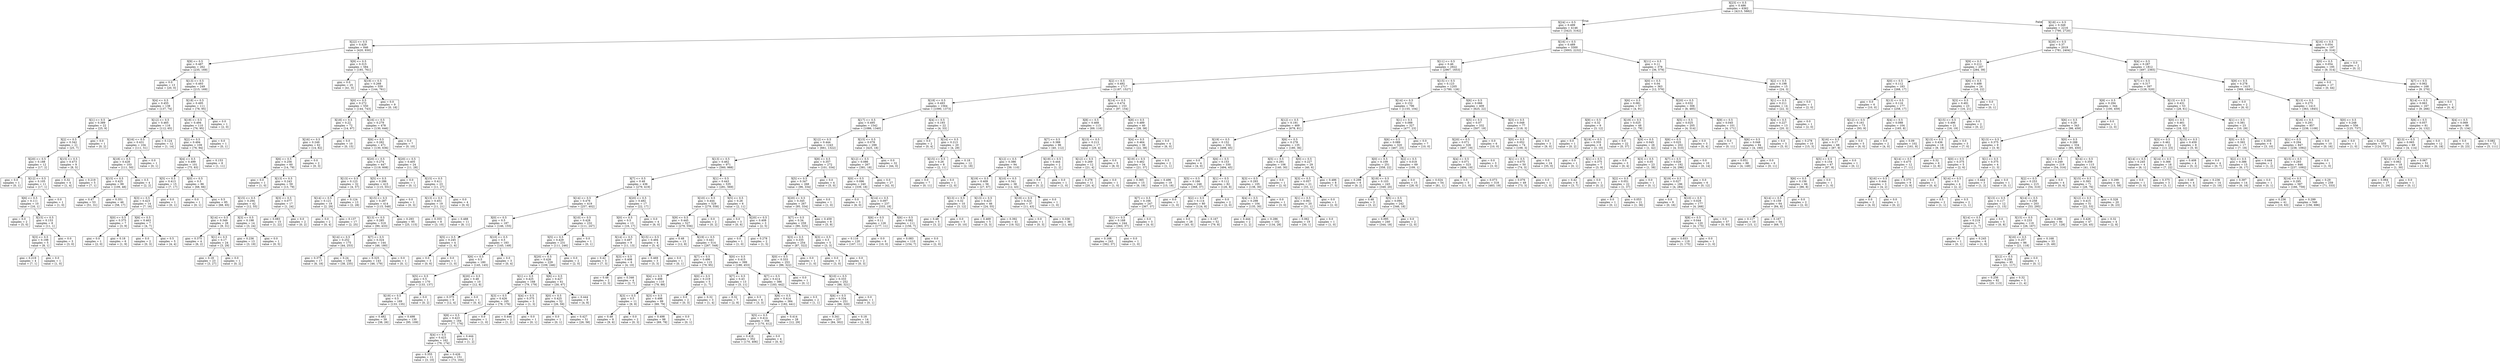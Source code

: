 digraph Tree {
node [shape=box] ;
0 [label="X[23] <= 0.5\ngini = 0.486\nsamples = 6362\nvalue = [4213, 5882]"] ;
1 [label="X[24] <= 0.5\ngini = 0.499\nsamples = 4146\nvalue = [3423, 3162]"] ;
0 -> 1 [labeldistance=2.5, labelangle=45, headlabel="True"] ;
2 [label="X[22] <= 0.5\ngini = 0.429\nsamples = 846\nvalue = [420, 930]"] ;
1 -> 2 ;
3 [label="X[9] <= 0.5\ngini = 0.487\nsamples = 262\nvalue = [235, 169]"] ;
2 -> 3 ;
4 [label="gini = 0.0\nsamples = 13\nvalue = [20, 0]"] ;
3 -> 4 ;
5 [label="X[13] <= 0.5\ngini = 0.493\nsamples = 249\nvalue = [215, 169]"] ;
3 -> 5 ;
6 [label="X[4] <= 0.5\ngini = 0.455\nsamples = 138\nvalue = [137, 74]"] ;
5 -> 6 ;
7 [label="X[1] <= 0.5\ngini = 0.389\nsamples = 22\nvalue = [25, 9]"] ;
6 -> 7 ;
8 [label="X[2] <= 0.5\ngini = 0.342\nsamples = 21\nvalue = [25, 7]"] ;
7 -> 8 ;
9 [label="X[20] <= 0.5\ngini = 0.188\nsamples = 12\nvalue = [17, 2]"] ;
8 -> 9 ;
10 [label="gini = 0.0\nsamples = 1\nvalue = [0, 1]"] ;
9 -> 10 ;
11 [label="X[12] <= 0.5\ngini = 0.105\nsamples = 11\nvalue = [17, 1]"] ;
9 -> 11 ;
12 [label="X[6] <= 0.5\ngini = 0.111\nsamples = 10\nvalue = [16, 1]"] ;
11 -> 12 ;
13 [label="gini = 0.0\nsamples = 2\nvalue = [5, 0]"] ;
12 -> 13 ;
14 [label="X[15] <= 0.5\ngini = 0.153\nsamples = 8\nvalue = [11, 1]"] ;
12 -> 14 ;
15 [label="X[3] <= 0.5\ngini = 0.198\nsamples = 5\nvalue = [8, 1]"] ;
14 -> 15 ;
16 [label="gini = 0.219\nsamples = 4\nvalue = [7, 1]"] ;
15 -> 16 ;
17 [label="gini = 0.0\nsamples = 1\nvalue = [1, 0]"] ;
15 -> 17 ;
18 [label="gini = 0.0\nsamples = 3\nvalue = [3, 0]"] ;
14 -> 18 ;
19 [label="gini = 0.0\nsamples = 1\nvalue = [1, 0]"] ;
11 -> 19 ;
20 [label="X[15] <= 0.5\ngini = 0.473\nsamples = 9\nvalue = [8, 5]"] ;
8 -> 20 ;
21 [label="gini = 0.32\nsamples = 4\nvalue = [1, 4]"] ;
20 -> 21 ;
22 [label="gini = 0.219\nsamples = 5\nvalue = [7, 1]"] ;
20 -> 22 ;
23 [label="gini = 0.0\nsamples = 1\nvalue = [0, 2]"] ;
7 -> 23 ;
24 [label="X[12] <= 0.5\ngini = 0.465\nsamples = 116\nvalue = [112, 65]"] ;
6 -> 24 ;
25 [label="X[16] <= 0.5\ngini = 0.431\nsamples = 104\nvalue = [111, 51]"] ;
24 -> 25 ;
26 [label="X[18] <= 0.5\ngini = 0.428\nsamples = 103\nvalue = [111, 50]"] ;
25 -> 26 ;
27 [label="X[15] <= 0.5\ngini = 0.425\nsamples = 99\nvalue = [109, 48]"] ;
26 -> 27 ;
28 [label="gini = 0.47\nsamples = 53\nvalue = [51, 31]"] ;
27 -> 28 ;
29 [label="gini = 0.351\nsamples = 46\nvalue = [58, 17]"] ;
27 -> 29 ;
30 [label="gini = 0.5\nsamples = 4\nvalue = [2, 2]"] ;
26 -> 30 ;
31 [label="gini = 0.0\nsamples = 1\nvalue = [0, 1]"] ;
25 -> 31 ;
32 [label="gini = 0.124\nsamples = 12\nvalue = [1, 14]"] ;
24 -> 32 ;
33 [label="X[18] <= 0.5\ngini = 0.495\nsamples = 111\nvalue = [78, 95]"] ;
5 -> 33 ;
34 [label="X[19] <= 0.5\ngini = 0.494\nsamples = 110\nvalue = [76, 95]"] ;
33 -> 34 ;
35 [label="X[2] <= 0.5\ngini = 0.494\nsamples = 109\nvalue = [76, 94]"] ;
34 -> 35 ;
36 [label="X[4] <= 0.5\ngini = 0.499\nsamples = 101\nvalue = [75, 83]"] ;
35 -> 36 ;
37 [label="X[5] <= 0.5\ngini = 0.413\nsamples = 15\nvalue = [7, 17]"] ;
36 -> 37 ;
38 [label="X[3] <= 0.5\ngini = 0.423\nsamples = 14\nvalue = [7, 16]"] ;
37 -> 38 ;
39 [label="X[0] <= 0.5\ngini = 0.375\nsamples = 7\nvalue = [3, 9]"] ;
38 -> 39 ;
40 [label="gini = 0.0\nsamples = 1\nvalue = [2, 0]"] ;
39 -> 40 ;
41 [label="gini = 0.18\nsamples = 6\nvalue = [1, 9]"] ;
39 -> 41 ;
42 [label="X[6] <= 0.5\ngini = 0.463\nsamples = 7\nvalue = [4, 7]"] ;
38 -> 42 ;
43 [label="gini = 0.0\nsamples = 2\nvalue = [0, 3]"] ;
42 -> 43 ;
44 [label="gini = 0.5\nsamples = 5\nvalue = [4, 4]"] ;
42 -> 44 ;
45 [label="gini = 0.0\nsamples = 1\nvalue = [0, 1]"] ;
37 -> 45 ;
46 [label="X[0] <= 0.5\ngini = 0.5\nsamples = 86\nvalue = [68, 66]"] ;
36 -> 46 ;
47 [label="gini = 0.0\nsamples = 1\nvalue = [0, 1]"] ;
46 -> 47 ;
48 [label="gini = 0.5\nsamples = 85\nvalue = [68, 65]"] ;
46 -> 48 ;
49 [label="gini = 0.153\nsamples = 8\nvalue = [1, 11]"] ;
35 -> 49 ;
50 [label="gini = 0.0\nsamples = 1\nvalue = [0, 1]"] ;
34 -> 50 ;
51 [label="gini = 0.0\nsamples = 1\nvalue = [2, 0]"] ;
33 -> 51 ;
52 [label="X[9] <= 0.5\ngini = 0.315\nsamples = 584\nvalue = [185, 761]"] ;
2 -> 52 ;
53 [label="gini = 0.0\nsamples = 25\nvalue = [41, 0]"] ;
52 -> 53 ;
54 [label="X[19] <= 0.5\ngini = 0.268\nsamples = 559\nvalue = [144, 761]"] ;
52 -> 54 ;
55 [label="X[0] <= 0.5\ngini = 0.272\nsamples = 550\nvalue = [144, 743]"] ;
54 -> 55 ;
56 [label="X[18] <= 0.5\ngini = 0.22\nsamples = 72\nvalue = [14, 97]"] ;
55 -> 56 ;
57 [label="X[16] <= 0.5\ngini = 0.249\nsamples = 62\nvalue = [14, 82]"] ;
56 -> 57 ;
58 [label="X[6] <= 0.5\ngini = 0.256\nsamples = 60\nvalue = [14, 79]"] ;
57 -> 58 ;
59 [label="gini = 0.0\nsamples = 1\nvalue = [1, 0]"] ;
58 -> 59 ;
60 [label="X[13] <= 0.5\ngini = 0.243\nsamples = 59\nvalue = [13, 79]"] ;
58 -> 60 ;
61 [label="X[15] <= 0.5\ngini = 0.294\nsamples = 42\nvalue = [12, 55]"] ;
60 -> 61 ;
62 [label="X[14] <= 0.5\ngini = 0.349\nsamples = 28\nvalue = [9, 31]"] ;
61 -> 62 ;
63 [label="gini = 0.375\nsamples = 4\nvalue = [6, 2]"] ;
62 -> 63 ;
64 [label="X[1] <= 0.5\ngini = 0.17\nsamples = 24\nvalue = [3, 29]"] ;
62 -> 64 ;
65 [label="gini = 0.18\nsamples = 23\nvalue = [3, 27]"] ;
64 -> 65 ;
66 [label="gini = 0.0\nsamples = 1\nvalue = [0, 2]"] ;
64 -> 66 ;
67 [label="X[3] <= 0.5\ngini = 0.198\nsamples = 14\nvalue = [3, 24]"] ;
61 -> 67 ;
68 [label="gini = 0.236\nsamples = 13\nvalue = [3, 19]"] ;
67 -> 68 ;
69 [label="gini = 0.0\nsamples = 1\nvalue = [0, 5]"] ;
67 -> 69 ;
70 [label="X[3] <= 0.5\ngini = 0.077\nsamples = 17\nvalue = [1, 24]"] ;
60 -> 70 ;
71 [label="gini = 0.083\nsamples = 15\nvalue = [1, 22]"] ;
70 -> 71 ;
72 [label="gini = 0.0\nsamples = 2\nvalue = [0, 2]"] ;
70 -> 72 ;
73 [label="gini = 0.0\nsamples = 2\nvalue = [0, 3]"] ;
57 -> 73 ;
74 [label="gini = 0.0\nsamples = 10\nvalue = [0, 15]"] ;
56 -> 74 ;
75 [label="X[16] <= 0.5\ngini = 0.279\nsamples = 478\nvalue = [130, 646]"] ;
55 -> 75 ;
76 [label="X[6] <= 0.5\ngini = 0.282\nsamples = 471\nvalue = [130, 636]"] ;
75 -> 76 ;
77 [label="X[20] <= 0.5\ngini = 0.274\nsamples = 447\nvalue = [119, 608]"] ;
76 -> 77 ;
78 [label="X[13] <= 0.5\ngini = 0.123\nsamples = 32\nvalue = [4, 57]"] ;
77 -> 78 ;
79 [label="X[14] <= 0.5\ngini = 0.121\nsamples = 19\nvalue = [2, 29]"] ;
78 -> 79 ;
80 [label="gini = 0.0\nsamples = 2\nvalue = [0, 4]"] ;
79 -> 80 ;
81 [label="gini = 0.137\nsamples = 17\nvalue = [2, 25]"] ;
79 -> 81 ;
82 [label="gini = 0.124\nsamples = 13\nvalue = [2, 28]"] ;
78 -> 82 ;
83 [label="X[5] <= 0.5\ngini = 0.286\nsamples = 415\nvalue = [115, 551]"] ;
77 -> 83 ;
84 [label="X[15] <= 0.5\ngini = 0.287\nsamples = 414\nvalue = [115, 548]"] ;
83 -> 84 ;
85 [label="X[13] <= 0.5\ngini = 0.285\nsamples = 319\nvalue = [90, 433]"] ;
84 -> 85 ;
86 [label="X[14] <= 0.5\ngini = 0.252\nsamples = 175\nvalue = [44, 253]"] ;
85 -> 86 ;
87 [label="gini = 0.375\nsamples = 17\nvalue = [6, 18]"] ;
86 -> 87 ;
88 [label="gini = 0.24\nsamples = 158\nvalue = [38, 235]"] ;
86 -> 88 ;
89 [label="X[7] <= 0.5\ngini = 0.324\nsamples = 144\nvalue = [46, 180]"] ;
85 -> 89 ;
90 [label="gini = 0.325\nsamples = 143\nvalue = [46, 179]"] ;
89 -> 90 ;
91 [label="gini = 0.0\nsamples = 1\nvalue = [0, 1]"] ;
89 -> 91 ;
92 [label="gini = 0.293\nsamples = 95\nvalue = [25, 115]"] ;
84 -> 92 ;
93 [label="gini = 0.0\nsamples = 1\nvalue = [0, 3]"] ;
83 -> 93 ;
94 [label="X[20] <= 0.5\ngini = 0.405\nsamples = 24\nvalue = [11, 28]"] ;
76 -> 94 ;
95 [label="gini = 0.0\nsamples = 1\nvalue = [0, 1]"] ;
94 -> 95 ;
96 [label="X[15] <= 0.5\ngini = 0.411\nsamples = 23\nvalue = [11, 27]"] ;
94 -> 96 ;
97 [label="X[13] <= 0.5\ngini = 0.451\nsamples = 19\nvalue = [11, 21]"] ;
96 -> 97 ;
98 [label="gini = 0.355\nsamples = 8\nvalue = [3, 10]"] ;
97 -> 98 ;
99 [label="gini = 0.488\nsamples = 11\nvalue = [8, 11]"] ;
97 -> 99 ;
100 [label="gini = 0.0\nsamples = 4\nvalue = [0, 6]"] ;
96 -> 100 ;
101 [label="gini = 0.0\nsamples = 7\nvalue = [0, 10]"] ;
75 -> 101 ;
102 [label="gini = 0.0\nsamples = 9\nvalue = [0, 18]"] ;
54 -> 102 ;
103 [label="X[16] <= 0.5\ngini = 0.489\nsamples = 3300\nvalue = [3003, 2232]"] ;
1 -> 103 ;
104 [label="X[11] <= 0.5\ngini = 0.46\nsamples = 2922\nvalue = [2967, 1653]"] ;
103 -> 104 ;
105 [label="X[2] <= 0.5\ngini = 0.492\nsamples = 1717\nvalue = [1187, 1527]"] ;
104 -> 105 ;
106 [label="X[18] <= 0.5\ngini = 0.493\nsamples = 1564\nvalue = [1090, 1373]"] ;
105 -> 106 ;
107 [label="X[17] <= 0.5\ngini = 0.495\nsamples = 1542\nvalue = [1086, 1340]"] ;
106 -> 107 ;
108 [label="X[12] <= 0.5\ngini = 0.444\nsamples = 1243\nvalue = [661, 1322]"] ;
107 -> 108 ;
109 [label="X[13] <= 0.5\ngini = 0.462\nsamples = 971\nvalue = [560, 988]"] ;
108 -> 109 ;
110 [label="X[7] <= 0.5\ngini = 0.48\nsamples = 436\nvalue = [279, 419]"] ;
109 -> 110 ;
111 [label="X[14] <= 0.5\ngini = 0.476\nsamples = 419\nvalue = [257, 402]"] ;
110 -> 111 ;
112 [label="X[0] <= 0.5\ngini = 0.5\nsamples = 187\nvalue = [146, 155]"] ;
111 -> 112 ;
113 [label="X[5] <= 0.5\ngini = 0.245\nsamples = 4\nvalue = [1, 6]"] ;
112 -> 113 ;
114 [label="gini = 0.0\nsamples = 3\nvalue = [0, 6]"] ;
113 -> 114 ;
115 [label="gini = 0.0\nsamples = 1\nvalue = [1, 0]"] ;
113 -> 115 ;
116 [label="X[10] <= 0.5\ngini = 0.5\nsamples = 183\nvalue = [145, 149]"] ;
112 -> 116 ;
117 [label="X[6] <= 0.5\ngini = 0.5\nsamples = 180\nvalue = [145, 145]"] ;
116 -> 117 ;
118 [label="X[5] <= 0.5\ngini = 0.5\nsamples = 170\nvalue = [133, 137]"] ;
117 -> 118 ;
119 [label="X[19] <= 0.5\ngini = 0.5\nsamples = 169\nvalue = [133, 135]"] ;
118 -> 119 ;
120 [label="gini = 0.482\nsamples = 39\nvalue = [38, 26]"] ;
119 -> 120 ;
121 [label="gini = 0.498\nsamples = 130\nvalue = [95, 109]"] ;
119 -> 121 ;
122 [label="gini = 0.0\nsamples = 1\nvalue = [0, 2]"] ;
118 -> 122 ;
123 [label="X[20] <= 0.5\ngini = 0.48\nsamples = 10\nvalue = [12, 8]"] ;
117 -> 123 ;
124 [label="gini = 0.375\nsamples = 9\nvalue = [12, 4]"] ;
123 -> 124 ;
125 [label="gini = 0.0\nsamples = 1\nvalue = [0, 4]"] ;
123 -> 125 ;
126 [label="gini = 0.0\nsamples = 3\nvalue = [0, 4]"] ;
116 -> 126 ;
127 [label="X[10] <= 0.5\ngini = 0.428\nsamples = 232\nvalue = [111, 247]"] ;
111 -> 127 ;
128 [label="X[5] <= 0.5\ngini = 0.429\nsamples = 231\nvalue = [111, 246]"] ;
127 -> 128 ;
129 [label="X[20] <= 0.5\ngini = 0.426\nsamples = 229\nvalue = [109, 246]"] ;
128 -> 129 ;
130 [label="X[1] <= 0.5\ngini = 0.425\nsamples = 168\nvalue = [79, 179]"] ;
129 -> 130 ;
131 [label="X[3] <= 0.5\ngini = 0.426\nsamples = 165\nvalue = [78, 176]"] ;
130 -> 131 ;
132 [label="X[8] <= 0.5\ngini = 0.423\nsamples = 164\nvalue = [77, 176]"] ;
131 -> 132 ;
133 [label="X[4] <= 0.5\ngini = 0.423\nsamples = 162\nvalue = [76, 174]"] ;
132 -> 133 ;
134 [label="gini = 0.355\nsamples = 11\nvalue = [3, 10]"] ;
133 -> 134 ;
135 [label="gini = 0.426\nsamples = 151\nvalue = [73, 164]"] ;
133 -> 135 ;
136 [label="gini = 0.444\nsamples = 2\nvalue = [1, 2]"] ;
132 -> 136 ;
137 [label="gini = 0.0\nsamples = 1\nvalue = [1, 0]"] ;
131 -> 137 ;
138 [label="X[4] <= 0.5\ngini = 0.375\nsamples = 3\nvalue = [1, 3]"] ;
130 -> 138 ;
139 [label="gini = 0.444\nsamples = 2\nvalue = [1, 2]"] ;
138 -> 139 ;
140 [label="gini = 0.0\nsamples = 1\nvalue = [0, 1]"] ;
138 -> 140 ;
141 [label="X[6] <= 0.5\ngini = 0.427\nsamples = 61\nvalue = [30, 67]"] ;
129 -> 141 ;
142 [label="X[0] <= 0.5\ngini = 0.425\nsamples = 52\nvalue = [26, 59]"] ;
141 -> 142 ;
143 [label="gini = 0.0\nsamples = 1\nvalue = [0, 1]"] ;
142 -> 143 ;
144 [label="gini = 0.427\nsamples = 51\nvalue = [26, 58]"] ;
142 -> 144 ;
145 [label="gini = 0.444\nsamples = 9\nvalue = [4, 8]"] ;
141 -> 145 ;
146 [label="gini = 0.0\nsamples = 2\nvalue = [2, 0]"] ;
128 -> 146 ;
147 [label="gini = 0.0\nsamples = 1\nvalue = [0, 1]"] ;
127 -> 147 ;
148 [label="X[20] <= 0.5\ngini = 0.492\nsamples = 17\nvalue = [22, 17]"] ;
110 -> 148 ;
149 [label="X[0] <= 0.5\ngini = 0.5\nsamples = 13\nvalue = [16, 17]"] ;
148 -> 149 ;
150 [label="X[14] <= 0.5\ngini = 0.497\nsamples = 9\nvalue = [11, 13]"] ;
149 -> 150 ;
151 [label="gini = 0.42\nsamples = 3\nvalue = [7, 3]"] ;
150 -> 151 ;
152 [label="X[3] <= 0.5\ngini = 0.408\nsamples = 6\nvalue = [4, 10]"] ;
150 -> 152 ;
153 [label="gini = 0.48\nsamples = 2\nvalue = [2, 3]"] ;
152 -> 153 ;
154 [label="gini = 0.346\nsamples = 4\nvalue = [2, 7]"] ;
152 -> 154 ;
155 [label="X[15] <= 0.5\ngini = 0.494\nsamples = 4\nvalue = [5, 4]"] ;
149 -> 155 ;
156 [label="gini = 0.469\nsamples = 3\nvalue = [5, 3]"] ;
155 -> 156 ;
157 [label="gini = 0.0\nsamples = 1\nvalue = [0, 1]"] ;
155 -> 157 ;
158 [label="gini = 0.0\nsamples = 4\nvalue = [6, 0]"] ;
148 -> 158 ;
159 [label="X[1] <= 0.5\ngini = 0.443\nsamples = 535\nvalue = [281, 569]"] ;
109 -> 159 ;
160 [label="X[10] <= 0.5\ngini = 0.444\nsamples = 529\nvalue = [279, 558]"] ;
159 -> 160 ;
161 [label="X[9] <= 0.5\ngini = 0.445\nsamples = 527\nvalue = [279, 556]"] ;
160 -> 161 ;
162 [label="gini = 0.48\nsamples = 13\nvalue = [12, 8]"] ;
161 -> 162 ;
163 [label="X[19] <= 0.5\ngini = 0.441\nsamples = 514\nvalue = [267, 548]"] ;
161 -> 163 ;
164 [label="X[7] <= 0.5\ngini = 0.496\nsamples = 115\nvalue = [79, 95]"] ;
163 -> 164 ;
165 [label="X[4] <= 0.5\ngini = 0.498\nsamples = 110\nvalue = [78, 88]"] ;
164 -> 165 ;
166 [label="X[3] <= 0.5\ngini = 0.5\nsamples = 11\nvalue = [9, 9]"] ;
165 -> 166 ;
167 [label="gini = 0.48\nsamples = 9\nvalue = [9, 6]"] ;
166 -> 167 ;
168 [label="gini = 0.0\nsamples = 2\nvalue = [0, 3]"] ;
166 -> 168 ;
169 [label="X[3] <= 0.5\ngini = 0.498\nsamples = 99\nvalue = [69, 79]"] ;
165 -> 169 ;
170 [label="gini = 0.498\nsamples = 98\nvalue = [69, 78]"] ;
169 -> 170 ;
171 [label="gini = 0.0\nsamples = 1\nvalue = [0, 1]"] ;
169 -> 171 ;
172 [label="X[0] <= 0.5\ngini = 0.219\nsamples = 5\nvalue = [1, 7]"] ;
164 -> 172 ;
173 [label="gini = 0.0\nsamples = 2\nvalue = [0, 3]"] ;
172 -> 173 ;
174 [label="gini = 0.32\nsamples = 3\nvalue = [1, 4]"] ;
172 -> 174 ;
175 [label="X[0] <= 0.5\ngini = 0.415\nsamples = 399\nvalue = [188, 453]"] ;
163 -> 175 ;
176 [label="X[7] <= 0.5\ngini = 0.43\nsamples = 13\nvalue = [5, 11]"] ;
175 -> 176 ;
177 [label="gini = 0.32\nsamples = 7\nvalue = [2, 8]"] ;
176 -> 177 ;
178 [label="gini = 0.5\nsamples = 6\nvalue = [3, 3]"] ;
176 -> 178 ;
179 [label="X[7] <= 0.5\ngini = 0.414\nsamples = 386\nvalue = [183, 442]"] ;
175 -> 179 ;
180 [label="X[6] <= 0.5\ngini = 0.414\nsamples = 384\nvalue = [182, 441]"] ;
179 -> 180 ;
181 [label="X[5] <= 0.5\ngini = 0.414\nsamples = 356\nvalue = [170, 412]"] ;
180 -> 181 ;
182 [label="gini = 0.416\nsamples = 352\nvalue = [170, 406]"] ;
181 -> 182 ;
183 [label="gini = 0.0\nsamples = 4\nvalue = [0, 6]"] ;
181 -> 183 ;
184 [label="gini = 0.414\nsamples = 28\nvalue = [12, 29]"] ;
180 -> 184 ;
185 [label="gini = 0.5\nsamples = 2\nvalue = [1, 1]"] ;
179 -> 185 ;
186 [label="gini = 0.0\nsamples = 2\nvalue = [0, 2]"] ;
160 -> 186 ;
187 [label="X[5] <= 0.5\ngini = 0.26\nsamples = 6\nvalue = [2, 11]"] ;
159 -> 187 ;
188 [label="gini = 0.0\nsamples = 3\nvalue = [0, 6]"] ;
187 -> 188 ;
189 [label="X[20] <= 0.5\ngini = 0.408\nsamples = 3\nvalue = [2, 5]"] ;
187 -> 189 ;
190 [label="gini = 0.0\nsamples = 1\nvalue = [1, 0]"] ;
189 -> 190 ;
191 [label="gini = 0.278\nsamples = 2\nvalue = [1, 5]"] ;
189 -> 191 ;
192 [label="X[8] <= 0.5\ngini = 0.357\nsamples = 272\nvalue = [101, 334]"] ;
108 -> 192 ;
193 [label="X[5] <= 0.5\ngini = 0.347\nsamples = 268\nvalue = [96, 334]"] ;
192 -> 193 ;
194 [label="X[20] <= 0.5\ngini = 0.345\nsamples = 267\nvalue = [95, 334]"] ;
193 -> 194 ;
195 [label="X[7] <= 0.5\ngini = 0.34\nsamples = 259\nvalue = [90, 325]"] ;
194 -> 195 ;
196 [label="X[3] <= 0.5\ngini = 0.335\nsamples = 254\nvalue = [87, 322]"] ;
195 -> 196 ;
197 [label="X[0] <= 0.5\ngini = 0.333\nsamples = 253\nvalue = [86, 322]"] ;
196 -> 197 ;
198 [label="gini = 0.0\nsamples = 1\nvalue = [0, 1]"] ;
197 -> 198 ;
199 [label="X[10] <= 0.5\ngini = 0.333\nsamples = 252\nvalue = [86, 321]"] ;
197 -> 199 ;
200 [label="X[6] <= 0.5\ngini = 0.334\nsamples = 251\nvalue = [86, 320]"] ;
199 -> 200 ;
201 [label="gini = 0.341\nsamples = 237\nvalue = [84, 302]"] ;
200 -> 201 ;
202 [label="gini = 0.18\nsamples = 14\nvalue = [2, 18]"] ;
200 -> 202 ;
203 [label="gini = 0.0\nsamples = 1\nvalue = [0, 1]"] ;
199 -> 203 ;
204 [label="gini = 0.0\nsamples = 1\nvalue = [1, 0]"] ;
196 -> 204 ;
205 [label="X[3] <= 0.5\ngini = 0.5\nsamples = 5\nvalue = [3, 3]"] ;
195 -> 205 ;
206 [label="gini = 0.0\nsamples = 3\nvalue = [3, 0]"] ;
205 -> 206 ;
207 [label="gini = 0.0\nsamples = 2\nvalue = [0, 3]"] ;
205 -> 207 ;
208 [label="gini = 0.459\nsamples = 8\nvalue = [5, 9]"] ;
194 -> 208 ;
209 [label="gini = 0.0\nsamples = 1\nvalue = [1, 0]"] ;
193 -> 209 ;
210 [label="gini = 0.0\nsamples = 4\nvalue = [5, 0]"] ;
192 -> 210 ;
211 [label="X[15] <= 0.5\ngini = 0.078\nsamples = 299\nvalue = [425, 18]"] ;
107 -> 211 ;
212 [label="X[12] <= 0.5\ngini = 0.086\nsamples = 267\nvalue = [381, 18]"] ;
211 -> 212 ;
213 [label="X[0] <= 0.5\ngini = 0.096\nsamples = 240\nvalue = [339, 18]"] ;
212 -> 213 ;
214 [label="gini = 0.0\nsamples = 3\nvalue = [6, 0]"] ;
213 -> 214 ;
215 [label="X[14] <= 0.5\ngini = 0.097\nsamples = 237\nvalue = [333, 18]"] ;
213 -> 215 ;
216 [label="X[6] <= 0.5\ngini = 0.11\nsamples = 126\nvalue = [177, 11]"] ;
215 -> 216 ;
217 [label="gini = 0.116\nsamples = 120\nvalue = [167, 11]"] ;
216 -> 217 ;
218 [label="gini = 0.0\nsamples = 6\nvalue = [10, 0]"] ;
216 -> 218 ;
219 [label="X[6] <= 0.5\ngini = 0.082\nsamples = 111\nvalue = [156, 7]"] ;
215 -> 219 ;
220 [label="gini = 0.083\nsamples = 110\nvalue = [154, 7]"] ;
219 -> 220 ;
221 [label="gini = 0.0\nsamples = 1\nvalue = [2, 0]"] ;
219 -> 221 ;
222 [label="gini = 0.0\nsamples = 27\nvalue = [42, 0]"] ;
212 -> 222 ;
223 [label="gini = 0.0\nsamples = 32\nvalue = [44, 0]"] ;
211 -> 223 ;
224 [label="X[4] <= 0.5\ngini = 0.193\nsamples = 22\nvalue = [4, 33]"] ;
106 -> 224 ;
225 [label="gini = 0.0\nsamples = 2\nvalue = [0, 4]"] ;
224 -> 225 ;
226 [label="X[14] <= 0.5\ngini = 0.213\nsamples = 20\nvalue = [4, 29]"] ;
224 -> 226 ;
227 [label="X[15] <= 0.5\ngini = 0.26\nsamples = 8\nvalue = [2, 11]"] ;
226 -> 227 ;
228 [label="gini = 0.0\nsamples = 7\nvalue = [0, 11]"] ;
227 -> 228 ;
229 [label="gini = 0.0\nsamples = 1\nvalue = [2, 0]"] ;
227 -> 229 ;
230 [label="gini = 0.18\nsamples = 12\nvalue = [2, 18]"] ;
226 -> 230 ;
231 [label="X[14] <= 0.5\ngini = 0.474\nsamples = 153\nvalue = [97, 154]"] ;
105 -> 231 ;
232 [label="X[8] <= 0.5\ngini = 0.468\nsamples = 113\nvalue = [69, 116]"] ;
231 -> 232 ;
233 [label="X[7] <= 0.5\ngini = 0.388\nsamples = 96\nvalue = [40, 112]"] ;
232 -> 233 ;
234 [label="X[12] <= 0.5\ngini = 0.386\nsamples = 94\nvalue = [39, 110]"] ;
233 -> 234 ;
235 [label="X[19] <= 0.5\ngini = 0.409\nsamples = 56\nvalue = [27, 67]"] ;
234 -> 235 ;
236 [label="X[13] <= 0.5\ngini = 0.32\nsamples = 10\nvalue = [3, 12]"] ;
235 -> 236 ;
237 [label="gini = 0.48\nsamples = 5\nvalue = [3, 2]"] ;
236 -> 237 ;
238 [label="gini = 0.0\nsamples = 5\nvalue = [0, 10]"] ;
236 -> 238 ;
239 [label="X[13] <= 0.5\ngini = 0.423\nsamples = 46\nvalue = [24, 55]"] ;
235 -> 239 ;
240 [label="gini = 0.469\nsamples = 5\nvalue = [5, 3]"] ;
239 -> 240 ;
241 [label="gini = 0.392\nsamples = 41\nvalue = [19, 52]"] ;
239 -> 241 ;
242 [label="X[10] <= 0.5\ngini = 0.341\nsamples = 38\nvalue = [12, 43]"] ;
234 -> 242 ;
243 [label="X[19] <= 0.5\ngini = 0.324\nsamples = 37\nvalue = [11, 43]"] ;
242 -> 243 ;
244 [label="gini = 0.0\nsamples = 1\nvalue = [0, 3]"] ;
243 -> 244 ;
245 [label="gini = 0.338\nsamples = 36\nvalue = [11, 40]"] ;
243 -> 245 ;
246 [label="gini = 0.0\nsamples = 1\nvalue = [1, 0]"] ;
242 -> 246 ;
247 [label="X[19] <= 0.5\ngini = 0.444\nsamples = 2\nvalue = [1, 2]"] ;
233 -> 247 ;
248 [label="gini = 0.0\nsamples = 1\nvalue = [0, 2]"] ;
247 -> 248 ;
249 [label="gini = 0.0\nsamples = 1\nvalue = [1, 0]"] ;
247 -> 249 ;
250 [label="X[15] <= 0.5\ngini = 0.213\nsamples = 17\nvalue = [29, 4]"] ;
232 -> 250 ;
251 [label="X[12] <= 0.5\ngini = 0.269\nsamples = 12\nvalue = [21, 4]"] ;
250 -> 251 ;
252 [label="gini = 0.278\nsamples = 11\nvalue = [20, 4]"] ;
251 -> 252 ;
253 [label="gini = 0.0\nsamples = 1\nvalue = [1, 0]"] ;
251 -> 253 ;
254 [label="gini = 0.0\nsamples = 5\nvalue = [8, 0]"] ;
250 -> 254 ;
255 [label="X[8] <= 0.5\ngini = 0.489\nsamples = 40\nvalue = [28, 38]"] ;
231 -> 255 ;
256 [label="X[4] <= 0.5\ngini = 0.464\nsamples = 36\nvalue = [22, 38]"] ;
255 -> 256 ;
257 [label="X[19] <= 0.5\ngini = 0.462\nsamples = 34\nvalue = [21, 37]"] ;
256 -> 257 ;
258 [label="gini = 0.365\nsamples = 15\nvalue = [6, 19]"] ;
257 -> 258 ;
259 [label="gini = 0.496\nsamples = 19\nvalue = [15, 18]"] ;
257 -> 259 ;
260 [label="gini = 0.5\nsamples = 2\nvalue = [1, 1]"] ;
256 -> 260 ;
261 [label="gini = 0.0\nsamples = 4\nvalue = [6, 0]"] ;
255 -> 261 ;
262 [label="X[15] <= 0.5\ngini = 0.123\nsamples = 1205\nvalue = [1780, 126]"] ;
104 -> 262 ;
263 [label="X[14] <= 0.5\ngini = 0.152\nsamples = 796\nvalue = [1155, 104]"] ;
262 -> 263 ;
264 [label="X[12] <= 0.5\ngini = 0.191\nsamples = 469\nvalue = [678, 81]"] ;
263 -> 264 ;
265 [label="X[19] <= 0.5\ngini = 0.152\nsamples = 334\nvalue = [498, 45]"] ;
264 -> 265 ;
266 [label="gini = 0.0\nsamples = 4\nvalue = [4, 0]"] ;
265 -> 266 ;
267 [label="X[6] <= 0.5\ngini = 0.153\nsamples = 330\nvalue = [494, 45]"] ;
265 -> 267 ;
268 [label="X[5] <= 0.5\ngini = 0.166\nsamples = 248\nvalue = [368, 37]"] ;
267 -> 268 ;
269 [label="X[7] <= 0.5\ngini = 0.166\nsamples = 247\nvalue = [367, 37]"] ;
268 -> 269 ;
270 [label="X[1] <= 0.5\ngini = 0.168\nsamples = 244\nvalue = [363, 37]"] ;
269 -> 270 ;
271 [label="gini = 0.168\nsamples = 243\nvalue = [362, 37]"] ;
270 -> 271 ;
272 [label="gini = 0.0\nsamples = 1\nvalue = [1, 0]"] ;
270 -> 272 ;
273 [label="gini = 0.0\nsamples = 3\nvalue = [4, 0]"] ;
269 -> 273 ;
274 [label="gini = 0.0\nsamples = 1\nvalue = [1, 0]"] ;
268 -> 274 ;
275 [label="X[1] <= 0.5\ngini = 0.112\nsamples = 82\nvalue = [126, 8]"] ;
267 -> 275 ;
276 [label="X[2] <= 0.5\ngini = 0.114\nsamples = 80\nvalue = [124, 8]"] ;
275 -> 276 ;
277 [label="gini = 0.0\nsamples = 28\nvalue = [45, 0]"] ;
276 -> 277 ;
278 [label="gini = 0.167\nsamples = 52\nvalue = [79, 8]"] ;
276 -> 278 ;
279 [label="gini = 0.0\nsamples = 2\nvalue = [2, 0]"] ;
275 -> 279 ;
280 [label="X[6] <= 0.5\ngini = 0.278\nsamples = 135\nvalue = [180, 36]"] ;
264 -> 280 ;
281 [label="X[5] <= 0.5\ngini = 0.291\nsamples = 106\nvalue = [140, 30]"] ;
280 -> 281 ;
282 [label="X[3] <= 0.5\ngini = 0.293\nsamples = 105\nvalue = [138, 30]"] ;
281 -> 282 ;
283 [label="X[4] <= 0.5\ngini = 0.298\nsamples = 104\nvalue = [135, 30]"] ;
282 -> 283 ;
284 [label="gini = 0.444\nsamples = 2\nvalue = [1, 2]"] ;
283 -> 284 ;
285 [label="gini = 0.286\nsamples = 102\nvalue = [134, 28]"] ;
283 -> 285 ;
286 [label="gini = 0.0\nsamples = 1\nvalue = [3, 0]"] ;
282 -> 286 ;
287 [label="gini = 0.0\nsamples = 1\nvalue = [2, 0]"] ;
281 -> 287 ;
288 [label="X[0] <= 0.5\ngini = 0.227\nsamples = 29\nvalue = [40, 6]"] ;
280 -> 288 ;
289 [label="X[3] <= 0.5\ngini = 0.057\nsamples = 21\nvalue = [33, 1]"] ;
288 -> 289 ;
290 [label="X[1] <= 0.5\ngini = 0.061\nsamples = 20\nvalue = [31, 1]"] ;
289 -> 290 ;
291 [label="gini = 0.062\nsamples = 19\nvalue = [30, 1]"] ;
290 -> 291 ;
292 [label="gini = 0.0\nsamples = 1\nvalue = [1, 0]"] ;
290 -> 292 ;
293 [label="gini = 0.0\nsamples = 1\nvalue = [2, 0]"] ;
289 -> 293 ;
294 [label="gini = 0.486\nsamples = 8\nvalue = [7, 5]"] ;
288 -> 294 ;
295 [label="X[1] <= 0.5\ngini = 0.088\nsamples = 327\nvalue = [477, 23]"] ;
263 -> 295 ;
296 [label="X[6] <= 0.5\ngini = 0.089\nsamples = 320\nvalue = [467, 23]"] ;
295 -> 296 ;
297 [label="X[0] <= 0.5\ngini = 0.109\nsamples = 251\nvalue = [358, 22]"] ;
296 -> 297 ;
298 [label="gini = 0.298\nsamples = 6\nvalue = [9, 2]"] ;
297 -> 298 ;
299 [label="X[19] <= 0.5\ngini = 0.103\nsamples = 245\nvalue = [349, 20]"] ;
297 -> 299 ;
300 [label="gini = 0.48\nsamples = 3\nvalue = [3, 2]"] ;
299 -> 300 ;
301 [label="X[5] <= 0.5\ngini = 0.094\nsamples = 242\nvalue = [346, 18]"] ;
299 -> 301 ;
302 [label="gini = 0.095\nsamples = 240\nvalue = [344, 18]"] ;
301 -> 302 ;
303 [label="gini = 0.0\nsamples = 2\nvalue = [2, 0]"] ;
301 -> 303 ;
304 [label="X[2] <= 0.5\ngini = 0.018\nsamples = 69\nvalue = [109, 1]"] ;
296 -> 304 ;
305 [label="gini = 0.0\nsamples = 15\nvalue = [28, 0]"] ;
304 -> 305 ;
306 [label="gini = 0.024\nsamples = 54\nvalue = [81, 1]"] ;
304 -> 306 ;
307 [label="gini = 0.0\nsamples = 7\nvalue = [10, 0]"] ;
295 -> 307 ;
308 [label="X[6] <= 0.5\ngini = 0.066\nsamples = 409\nvalue = [625, 22]"] ;
262 -> 308 ;
309 [label="X[5] <= 0.5\ngini = 0.07\nsamples = 332\nvalue = [507, 19]"] ;
308 -> 309 ;
310 [label="X[20] <= 0.5\ngini = 0.071\nsamples = 326\nvalue = [497, 19]"] ;
309 -> 310 ;
311 [label="X[4] <= 0.5\ngini = 0.071\nsamples = 323\nvalue = [494, 19]"] ;
310 -> 311 ;
312 [label="gini = 0.0\nsamples = 5\nvalue = [11, 0]"] ;
311 -> 312 ;
313 [label="gini = 0.073\nsamples = 318\nvalue = [483, 19]"] ;
311 -> 313 ;
314 [label="gini = 0.0\nsamples = 3\nvalue = [3, 0]"] ;
310 -> 314 ;
315 [label="gini = 0.0\nsamples = 6\nvalue = [10, 0]"] ;
309 -> 315 ;
316 [label="X[3] <= 0.5\ngini = 0.048\nsamples = 77\nvalue = [118, 3]"] ;
308 -> 316 ;
317 [label="X[0] <= 0.5\ngini = 0.052\nsamples = 74\nvalue = [109, 3]"] ;
316 -> 317 ;
318 [label="X[1] <= 0.5\ngini = 0.075\nsamples = 50\nvalue = [74, 3]"] ;
317 -> 318 ;
319 [label="gini = 0.076\nsamples = 49\nvalue = [73, 3]"] ;
318 -> 319 ;
320 [label="gini = 0.0\nsamples = 1\nvalue = [1, 0]"] ;
318 -> 320 ;
321 [label="gini = 0.0\nsamples = 24\nvalue = [35, 0]"] ;
317 -> 321 ;
322 [label="gini = 0.0\nsamples = 3\nvalue = [9, 0]"] ;
316 -> 322 ;
323 [label="X[11] <= 0.5\ngini = 0.11\nsamples = 378\nvalue = [36, 579]"] ;
103 -> 323 ;
324 [label="X[0] <= 0.5\ngini = 0.04\nsamples = 363\nvalue = [12, 576]"] ;
323 -> 324 ;
325 [label="X[6] <= 0.5\ngini = 0.081\nsamples = 57\nvalue = [4, 91]"] ;
324 -> 325 ;
326 [label="X[9] <= 0.5\ngini = 0.32\nsamples = 9\nvalue = [3, 12]"] ;
325 -> 326 ;
327 [label="gini = 0.0\nsamples = 1\nvalue = [0, 2]"] ;
326 -> 327 ;
328 [label="X[19] <= 0.5\ngini = 0.355\nsamples = 8\nvalue = [3, 10]"] ;
326 -> 328 ;
329 [label="gini = 0.0\nsamples = 1\nvalue = [0, 1]"] ;
328 -> 329 ;
330 [label="X[1] <= 0.5\ngini = 0.375\nsamples = 7\nvalue = [3, 9]"] ;
328 -> 330 ;
331 [label="gini = 0.42\nsamples = 6\nvalue = [3, 7]"] ;
330 -> 331 ;
332 [label="gini = 0.0\nsamples = 1\nvalue = [0, 2]"] ;
330 -> 332 ;
333 [label="X[19] <= 0.5\ngini = 0.025\nsamples = 48\nvalue = [1, 79]"] ;
325 -> 333 ;
334 [label="gini = 0.0\nsamples = 22\nvalue = [0, 37]"] ;
333 -> 334 ;
335 [label="X[9] <= 0.5\ngini = 0.045\nsamples = 26\nvalue = [1, 42]"] ;
333 -> 335 ;
336 [label="gini = 0.0\nsamples = 3\nvalue = [0, 4]"] ;
335 -> 336 ;
337 [label="X[3] <= 0.5\ngini = 0.05\nsamples = 23\nvalue = [1, 38]"] ;
335 -> 337 ;
338 [label="X[2] <= 0.5\ngini = 0.051\nsamples = 22\nvalue = [1, 37]"] ;
337 -> 338 ;
339 [label="gini = 0.0\nsamples = 1\nvalue = [0, 1]"] ;
338 -> 339 ;
340 [label="gini = 0.053\nsamples = 21\nvalue = [1, 36]"] ;
338 -> 340 ;
341 [label="gini = 0.0\nsamples = 1\nvalue = [0, 1]"] ;
337 -> 341 ;
342 [label="X[20] <= 0.5\ngini = 0.032\nsamples = 306\nvalue = [8, 485]"] ;
324 -> 342 ;
343 [label="X[5] <= 0.5\ngini = 0.025\nsamples = 205\nvalue = [4, 314]"] ;
342 -> 343 ;
344 [label="X[6] <= 0.5\ngini = 0.025\nsamples = 202\nvalue = [4, 310]"] ;
343 -> 344 ;
345 [label="X[7] <= 0.5\ngini = 0.026\nsamples = 192\nvalue = [4, 296]"] ;
344 -> 345 ;
346 [label="X[19] <= 0.5\ngini = 0.027\nsamples = 186\nvalue = [4, 284]"] ;
345 -> 346 ;
347 [label="gini = 0.0\nsamples = 9\nvalue = [0, 16]"] ;
346 -> 347 ;
348 [label="X[10] <= 0.5\ngini = 0.029\nsamples = 177\nvalue = [4, 268]"] ;
346 -> 348 ;
349 [label="X[8] <= 0.5\ngini = 0.044\nsamples = 120\nvalue = [4, 175]"] ;
348 -> 349 ;
350 [label="gini = 0.033\nsamples = 119\nvalue = [3, 175]"] ;
349 -> 350 ;
351 [label="gini = 0.0\nsamples = 1\nvalue = [1, 0]"] ;
349 -> 351 ;
352 [label="gini = 0.0\nsamples = 57\nvalue = [0, 93]"] ;
348 -> 352 ;
353 [label="gini = 0.0\nsamples = 6\nvalue = [0, 12]"] ;
345 -> 353 ;
354 [label="gini = 0.0\nsamples = 10\nvalue = [0, 14]"] ;
344 -> 354 ;
355 [label="gini = 0.0\nsamples = 3\nvalue = [0, 4]"] ;
343 -> 355 ;
356 [label="X[9] <= 0.5\ngini = 0.045\nsamples = 101\nvalue = [4, 171]"] ;
342 -> 356 ;
357 [label="gini = 0.0\nsamples = 7\nvalue = [0, 11]"] ;
356 -> 357 ;
358 [label="X[6] <= 0.5\ngini = 0.048\nsamples = 94\nvalue = [4, 160]"] ;
356 -> 358 ;
359 [label="gini = 0.051\nsamples = 88\nvalue = [4, 149]"] ;
358 -> 359 ;
360 [label="gini = 0.0\nsamples = 6\nvalue = [0, 11]"] ;
358 -> 360 ;
361 [label="X[2] <= 0.5\ngini = 0.198\nsamples = 15\nvalue = [24, 3]"] ;
323 -> 361 ;
362 [label="X[1] <= 0.5\ngini = 0.211\nsamples = 14\nvalue = [22, 3]"] ;
361 -> 362 ;
363 [label="X[4] <= 0.5\ngini = 0.227\nsamples = 13\nvalue = [20, 3]"] ;
362 -> 363 ;
364 [label="gini = 0.0\nsamples = 3\nvalue = [5, 0]"] ;
363 -> 364 ;
365 [label="gini = 0.278\nsamples = 10\nvalue = [15, 3]"] ;
363 -> 365 ;
366 [label="gini = 0.0\nsamples = 1\nvalue = [2, 0]"] ;
362 -> 366 ;
367 [label="gini = 0.0\nsamples = 1\nvalue = [2, 0]"] ;
361 -> 367 ;
368 [label="X[18] <= 0.5\ngini = 0.349\nsamples = 2216\nvalue = [790, 2720]"] ;
0 -> 368 [labeldistance=2.5, labelangle=-45, headlabel="False"] ;
369 [label="X[20] <= 0.5\ngini = 0.37\nsamples = 2019\nvalue = [781, 2404]"] ;
368 -> 369 ;
370 [label="X[9] <= 0.5\ngini = 0.212\nsamples = 207\nvalue = [284, 39]"] ;
369 -> 370 ;
371 [label="X[0] <= 0.5\ngini = 0.112\nsamples = 183\nvalue = [268, 17]"] ;
370 -> 371 ;
372 [label="gini = 0.0\nsamples = 6\nvalue = [10, 0]"] ;
371 -> 372 ;
373 [label="X[13] <= 0.5\ngini = 0.116\nsamples = 177\nvalue = [258, 17]"] ;
371 -> 373 ;
374 [label="X[12] <= 0.5\ngini = 0.161\nsamples = 73\nvalue = [93, 9]"] ;
373 -> 374 ;
375 [label="X[16] <= 0.5\ngini = 0.17\nsamples = 68\nvalue = [87, 9]"] ;
374 -> 375 ;
376 [label="X[5] <= 0.5\ngini = 0.154\nsamples = 67\nvalue = [87, 8]"] ;
375 -> 376 ;
377 [label="X[6] <= 0.5\ngini = 0.156\nsamples = 66\nvalue = [86, 8]"] ;
376 -> 377 ;
378 [label="X[14] <= 0.5\ngini = 0.159\nsamples = 64\nvalue = [84, 8]"] ;
377 -> 378 ;
379 [label="gini = 0.117\nsamples = 10\nvalue = [15, 1]"] ;
378 -> 379 ;
380 [label="gini = 0.167\nsamples = 54\nvalue = [69, 7]"] ;
378 -> 380 ;
381 [label="gini = 0.0\nsamples = 2\nvalue = [2, 0]"] ;
377 -> 381 ;
382 [label="gini = 0.0\nsamples = 1\nvalue = [1, 0]"] ;
376 -> 382 ;
383 [label="gini = 0.0\nsamples = 1\nvalue = [0, 1]"] ;
375 -> 383 ;
384 [label="gini = 0.0\nsamples = 5\nvalue = [6, 0]"] ;
374 -> 384 ;
385 [label="X[4] <= 0.5\ngini = 0.088\nsamples = 104\nvalue = [165, 8]"] ;
373 -> 385 ;
386 [label="gini = 0.0\nsamples = 2\nvalue = [4, 0]"] ;
385 -> 386 ;
387 [label="gini = 0.09\nsamples = 102\nvalue = [161, 8]"] ;
385 -> 387 ;
388 [label="X[6] <= 0.5\ngini = 0.488\nsamples = 24\nvalue = [16, 22]"] ;
370 -> 388 ;
389 [label="X[3] <= 0.5\ngini = 0.491\nsamples = 23\nvalue = [16, 21]"] ;
388 -> 389 ;
390 [label="X[15] <= 0.5\ngini = 0.496\nsamples = 21\nvalue = [16, 19]"] ;
389 -> 390 ;
391 [label="X[13] <= 0.5\ngini = 0.436\nsamples = 18\nvalue = [9, 19]"] ;
390 -> 391 ;
392 [label="X[14] <= 0.5\ngini = 0.475\nsamples = 12\nvalue = [7, 11]"] ;
391 -> 392 ;
393 [label="X[16] <= 0.5\ngini = 0.444\nsamples = 3\nvalue = [4, 2]"] ;
392 -> 393 ;
394 [label="gini = 0.0\nsamples = 2\nvalue = [4, 0]"] ;
393 -> 394 ;
395 [label="gini = 0.0\nsamples = 1\nvalue = [0, 2]"] ;
393 -> 395 ;
396 [label="gini = 0.375\nsamples = 9\nvalue = [3, 9]"] ;
392 -> 396 ;
397 [label="gini = 0.32\nsamples = 6\nvalue = [2, 8]"] ;
391 -> 397 ;
398 [label="gini = 0.0\nsamples = 3\nvalue = [7, 0]"] ;
390 -> 398 ;
399 [label="gini = 0.0\nsamples = 2\nvalue = [0, 2]"] ;
389 -> 399 ;
400 [label="gini = 0.0\nsamples = 1\nvalue = [0, 1]"] ;
388 -> 400 ;
401 [label="X[4] <= 0.5\ngini = 0.287\nsamples = 1812\nvalue = [497, 2365]"] ;
369 -> 401 ;
402 [label="X[7] <= 0.5\ngini = 0.317\nsamples = 397\nvalue = [128, 520]"] ;
401 -> 402 ;
403 [label="X[8] <= 0.5\ngini = 0.294\nsamples = 344\nvalue = [100, 459]"] ;
402 -> 403 ;
404 [label="X[6] <= 0.5\ngini = 0.29\nsamples = 343\nvalue = [98, 459]"] ;
403 -> 404 ;
405 [label="X[13] <= 0.5\ngini = 0.375\nsamples = 9\nvalue = [3, 9]"] ;
404 -> 405 ;
406 [label="X[0] <= 0.5\ngini = 0.375\nsamples = 5\nvalue = [2, 6]"] ;
405 -> 406 ;
407 [label="gini = 0.0\nsamples = 1\nvalue = [0, 4]"] ;
406 -> 407 ;
408 [label="X[14] <= 0.5\ngini = 0.5\nsamples = 4\nvalue = [2, 2]"] ;
406 -> 408 ;
409 [label="gini = 0.5\nsamples = 2\nvalue = [1, 1]"] ;
408 -> 409 ;
410 [label="gini = 0.5\nsamples = 2\nvalue = [1, 1]"] ;
408 -> 410 ;
411 [label="X[1] <= 0.5\ngini = 0.375\nsamples = 4\nvalue = [1, 3]"] ;
405 -> 411 ;
412 [label="gini = 0.444\nsamples = 3\nvalue = [1, 2]"] ;
411 -> 412 ;
413 [label="gini = 0.0\nsamples = 1\nvalue = [0, 1]"] ;
411 -> 413 ;
414 [label="X[0] <= 0.5\ngini = 0.288\nsamples = 334\nvalue = [95, 450]"] ;
404 -> 414 ;
415 [label="X[1] <= 0.5\ngini = 0.249\nsamples = 219\nvalue = [54, 316]"] ;
414 -> 415 ;
416 [label="X[2] <= 0.5\ngini = 0.253\nsamples = 215\nvalue = [54, 310]"] ;
415 -> 416 ;
417 [label="X[13] <= 0.5\ngini = 0.117\nsamples = 12\nvalue = [1, 15]"] ;
416 -> 417 ;
418 [label="X[14] <= 0.5\ngini = 0.219\nsamples = 7\nvalue = [1, 7]"] ;
417 -> 418 ;
419 [label="gini = 0.0\nsamples = 1\nvalue = [0, 1]"] ;
418 -> 419 ;
420 [label="gini = 0.245\nsamples = 6\nvalue = [1, 6]"] ;
418 -> 420 ;
421 [label="gini = 0.0\nsamples = 5\nvalue = [0, 8]"] ;
417 -> 421 ;
422 [label="X[14] <= 0.5\ngini = 0.258\nsamples = 203\nvalue = [53, 295]"] ;
416 -> 422 ;
423 [label="X[15] <= 0.5\ngini = 0.233\nsamples = 119\nvalue = [26, 167]"] ;
422 -> 423 ;
424 [label="X[16] <= 0.5\ngini = 0.257\nsamples = 86\nvalue = [21, 118]"] ;
423 -> 424 ;
425 [label="X[12] <= 0.5\ngini = 0.258\nsamples = 85\nvalue = [21, 117]"] ;
424 -> 425 ;
426 [label="gini = 0.256\nsamples = 82\nvalue = [20, 113]"] ;
425 -> 426 ;
427 [label="gini = 0.32\nsamples = 3\nvalue = [1, 4]"] ;
425 -> 427 ;
428 [label="gini = 0.0\nsamples = 1\nvalue = [0, 1]"] ;
424 -> 428 ;
429 [label="gini = 0.168\nsamples = 33\nvalue = [5, 49]"] ;
423 -> 429 ;
430 [label="gini = 0.288\nsamples = 84\nvalue = [27, 128]"] ;
422 -> 430 ;
431 [label="gini = 0.0\nsamples = 4\nvalue = [0, 6]"] ;
415 -> 431 ;
432 [label="X[14] <= 0.5\ngini = 0.359\nsamples = 115\nvalue = [41, 134]"] ;
414 -> 432 ;
433 [label="X[15] <= 0.5\ngini = 0.393\nsamples = 71\nvalue = [28, 76]"] ;
432 -> 433 ;
434 [label="X[12] <= 0.5\ngini = 0.415\nsamples = 51\nvalue = [22, 53]"] ;
433 -> 434 ;
435 [label="gini = 0.426\nsamples = 47\nvalue = [20, 45]"] ;
434 -> 435 ;
436 [label="gini = 0.32\nsamples = 4\nvalue = [2, 8]"] ;
434 -> 436 ;
437 [label="gini = 0.328\nsamples = 20\nvalue = [6, 23]"] ;
433 -> 437 ;
438 [label="gini = 0.299\nsamples = 44\nvalue = [13, 58]"] ;
432 -> 438 ;
439 [label="gini = 0.0\nsamples = 1\nvalue = [2, 0]"] ;
403 -> 439 ;
440 [label="X[13] <= 0.5\ngini = 0.431\nsamples = 53\nvalue = [28, 61]"] ;
402 -> 440 ;
441 [label="X[0] <= 0.5\ngini = 0.461\nsamples = 30\nvalue = [18, 32]"] ;
440 -> 441 ;
442 [label="X[3] <= 0.5\ngini = 0.461\nsamples = 22\nvalue = [13, 23]"] ;
441 -> 442 ;
443 [label="X[14] <= 0.5\ngini = 0.245\nsamples = 4\nvalue = [6, 1]"] ;
442 -> 443 ;
444 [label="gini = 0.0\nsamples = 1\nvalue = [3, 0]"] ;
443 -> 444 ;
445 [label="gini = 0.375\nsamples = 3\nvalue = [3, 1]"] ;
443 -> 445 ;
446 [label="X[14] <= 0.5\ngini = 0.366\nsamples = 18\nvalue = [7, 22]"] ;
442 -> 446 ;
447 [label="gini = 0.49\nsamples = 4\nvalue = [4, 3]"] ;
446 -> 447 ;
448 [label="gini = 0.236\nsamples = 14\nvalue = [3, 19]"] ;
446 -> 448 ;
449 [label="X[15] <= 0.5\ngini = 0.459\nsamples = 8\nvalue = [5, 9]"] ;
441 -> 449 ;
450 [label="gini = 0.408\nsamples = 4\nvalue = [5, 2]"] ;
449 -> 450 ;
451 [label="gini = 0.0\nsamples = 4\nvalue = [0, 7]"] ;
449 -> 451 ;
452 [label="X[1] <= 0.5\ngini = 0.381\nsamples = 23\nvalue = [10, 29]"] ;
440 -> 452 ;
453 [label="X[0] <= 0.5\ngini = 0.393\nsamples = 17\nvalue = [7, 19]"] ;
452 -> 453 ;
454 [label="X[2] <= 0.5\ngini = 0.386\nsamples = 15\nvalue = [6, 17]"] ;
453 -> 454 ;
455 [label="gini = 0.397\nsamples = 14\nvalue = [6, 16]"] ;
454 -> 455 ;
456 [label="gini = 0.0\nsamples = 1\nvalue = [0, 1]"] ;
454 -> 456 ;
457 [label="gini = 0.444\nsamples = 2\nvalue = [1, 2]"] ;
453 -> 457 ;
458 [label="gini = 0.355\nsamples = 6\nvalue = [3, 10]"] ;
452 -> 458 ;
459 [label="X[9] <= 0.5\ngini = 0.278\nsamples = 1415\nvalue = [369, 1845]"] ;
401 -> 459 ;
460 [label="gini = 0.0\nsamples = 2\nvalue = [6, 0]"] ;
459 -> 460 ;
461 [label="X[13] <= 0.5\ngini = 0.275\nsamples = 1413\nvalue = [363, 1845]"] ;
459 -> 461 ;
462 [label="X[16] <= 0.5\ngini = 0.291\nsamples = 857\nvalue = [238, 1108]"] ;
461 -> 462 ;
463 [label="X[1] <= 0.5\ngini = 0.294\nsamples = 847\nvalue = [238, 1092]"] ;
462 -> 463 ;
464 [label="X[15] <= 0.5\ngini = 0.293\nsamples = 846\nvalue = [237, 1092]"] ;
463 -> 464 ;
465 [label="X[14] <= 0.5\ngini = 0.295\nsamples = 587\nvalue = [166, 759]"] ;
464 -> 465 ;
466 [label="gini = 0.236\nsamples = 41\nvalue = [10, 63]"] ;
465 -> 466 ;
467 [label="gini = 0.299\nsamples = 546\nvalue = [156, 696]"] ;
465 -> 467 ;
468 [label="gini = 0.29\nsamples = 259\nvalue = [71, 333]"] ;
464 -> 468 ;
469 [label="gini = 0.0\nsamples = 1\nvalue = [1, 0]"] ;
463 -> 469 ;
470 [label="gini = 0.0\nsamples = 10\nvalue = [0, 16]"] ;
462 -> 470 ;
471 [label="X[0] <= 0.5\ngini = 0.248\nsamples = 556\nvalue = [125, 737]"] ;
461 -> 471 ;
472 [label="gini = 0.0\nsamples = 1\nvalue = [1, 0]"] ;
471 -> 472 ;
473 [label="gini = 0.247\nsamples = 555\nvalue = [124, 737]"] ;
471 -> 473 ;
474 [label="X[16] <= 0.5\ngini = 0.054\nsamples = 197\nvalue = [9, 316]"] ;
368 -> 474 ;
475 [label="X[0] <= 0.5\ngini = 0.054\nsamples = 195\nvalue = [9, 314]"] ;
474 -> 475 ;
476 [label="gini = 0.0\nsamples = 27\nvalue = [0, 44]"] ;
475 -> 476 ;
477 [label="X[7] <= 0.5\ngini = 0.062\nsamples = 168\nvalue = [9, 270]"] ;
475 -> 477 ;
478 [label="X[14] <= 0.5\ngini = 0.063\nsamples = 167\nvalue = [9, 266]"] ;
477 -> 478 ;
479 [label="X[6] <= 0.5\ngini = 0.057\nsamples = 81\nvalue = [4, 132]"] ;
478 -> 479 ;
480 [label="X[13] <= 0.5\ngini = 0.065\nsamples = 69\nvalue = [4, 114]"] ;
479 -> 480 ;
481 [label="X[12] <= 0.5\ngini = 0.062\nsamples = 18\nvalue = [1, 30]"] ;
480 -> 481 ;
482 [label="gini = 0.064\nsamples = 17\nvalue = [1, 29]"] ;
481 -> 482 ;
483 [label="gini = 0.0\nsamples = 1\nvalue = [0, 1]"] ;
481 -> 483 ;
484 [label="gini = 0.067\nsamples = 51\nvalue = [3, 84]"] ;
480 -> 484 ;
485 [label="gini = 0.0\nsamples = 12\nvalue = [0, 18]"] ;
479 -> 485 ;
486 [label="X[4] <= 0.5\ngini = 0.069\nsamples = 86\nvalue = [5, 134]"] ;
478 -> 486 ;
487 [label="gini = 0.0\nsamples = 14\nvalue = [0, 23]"] ;
486 -> 487 ;
488 [label="gini = 0.082\nsamples = 72\nvalue = [5, 111]"] ;
486 -> 488 ;
489 [label="gini = 0.0\nsamples = 1\nvalue = [0, 4]"] ;
477 -> 489 ;
490 [label="gini = 0.0\nsamples = 2\nvalue = [0, 2]"] ;
474 -> 490 ;
}